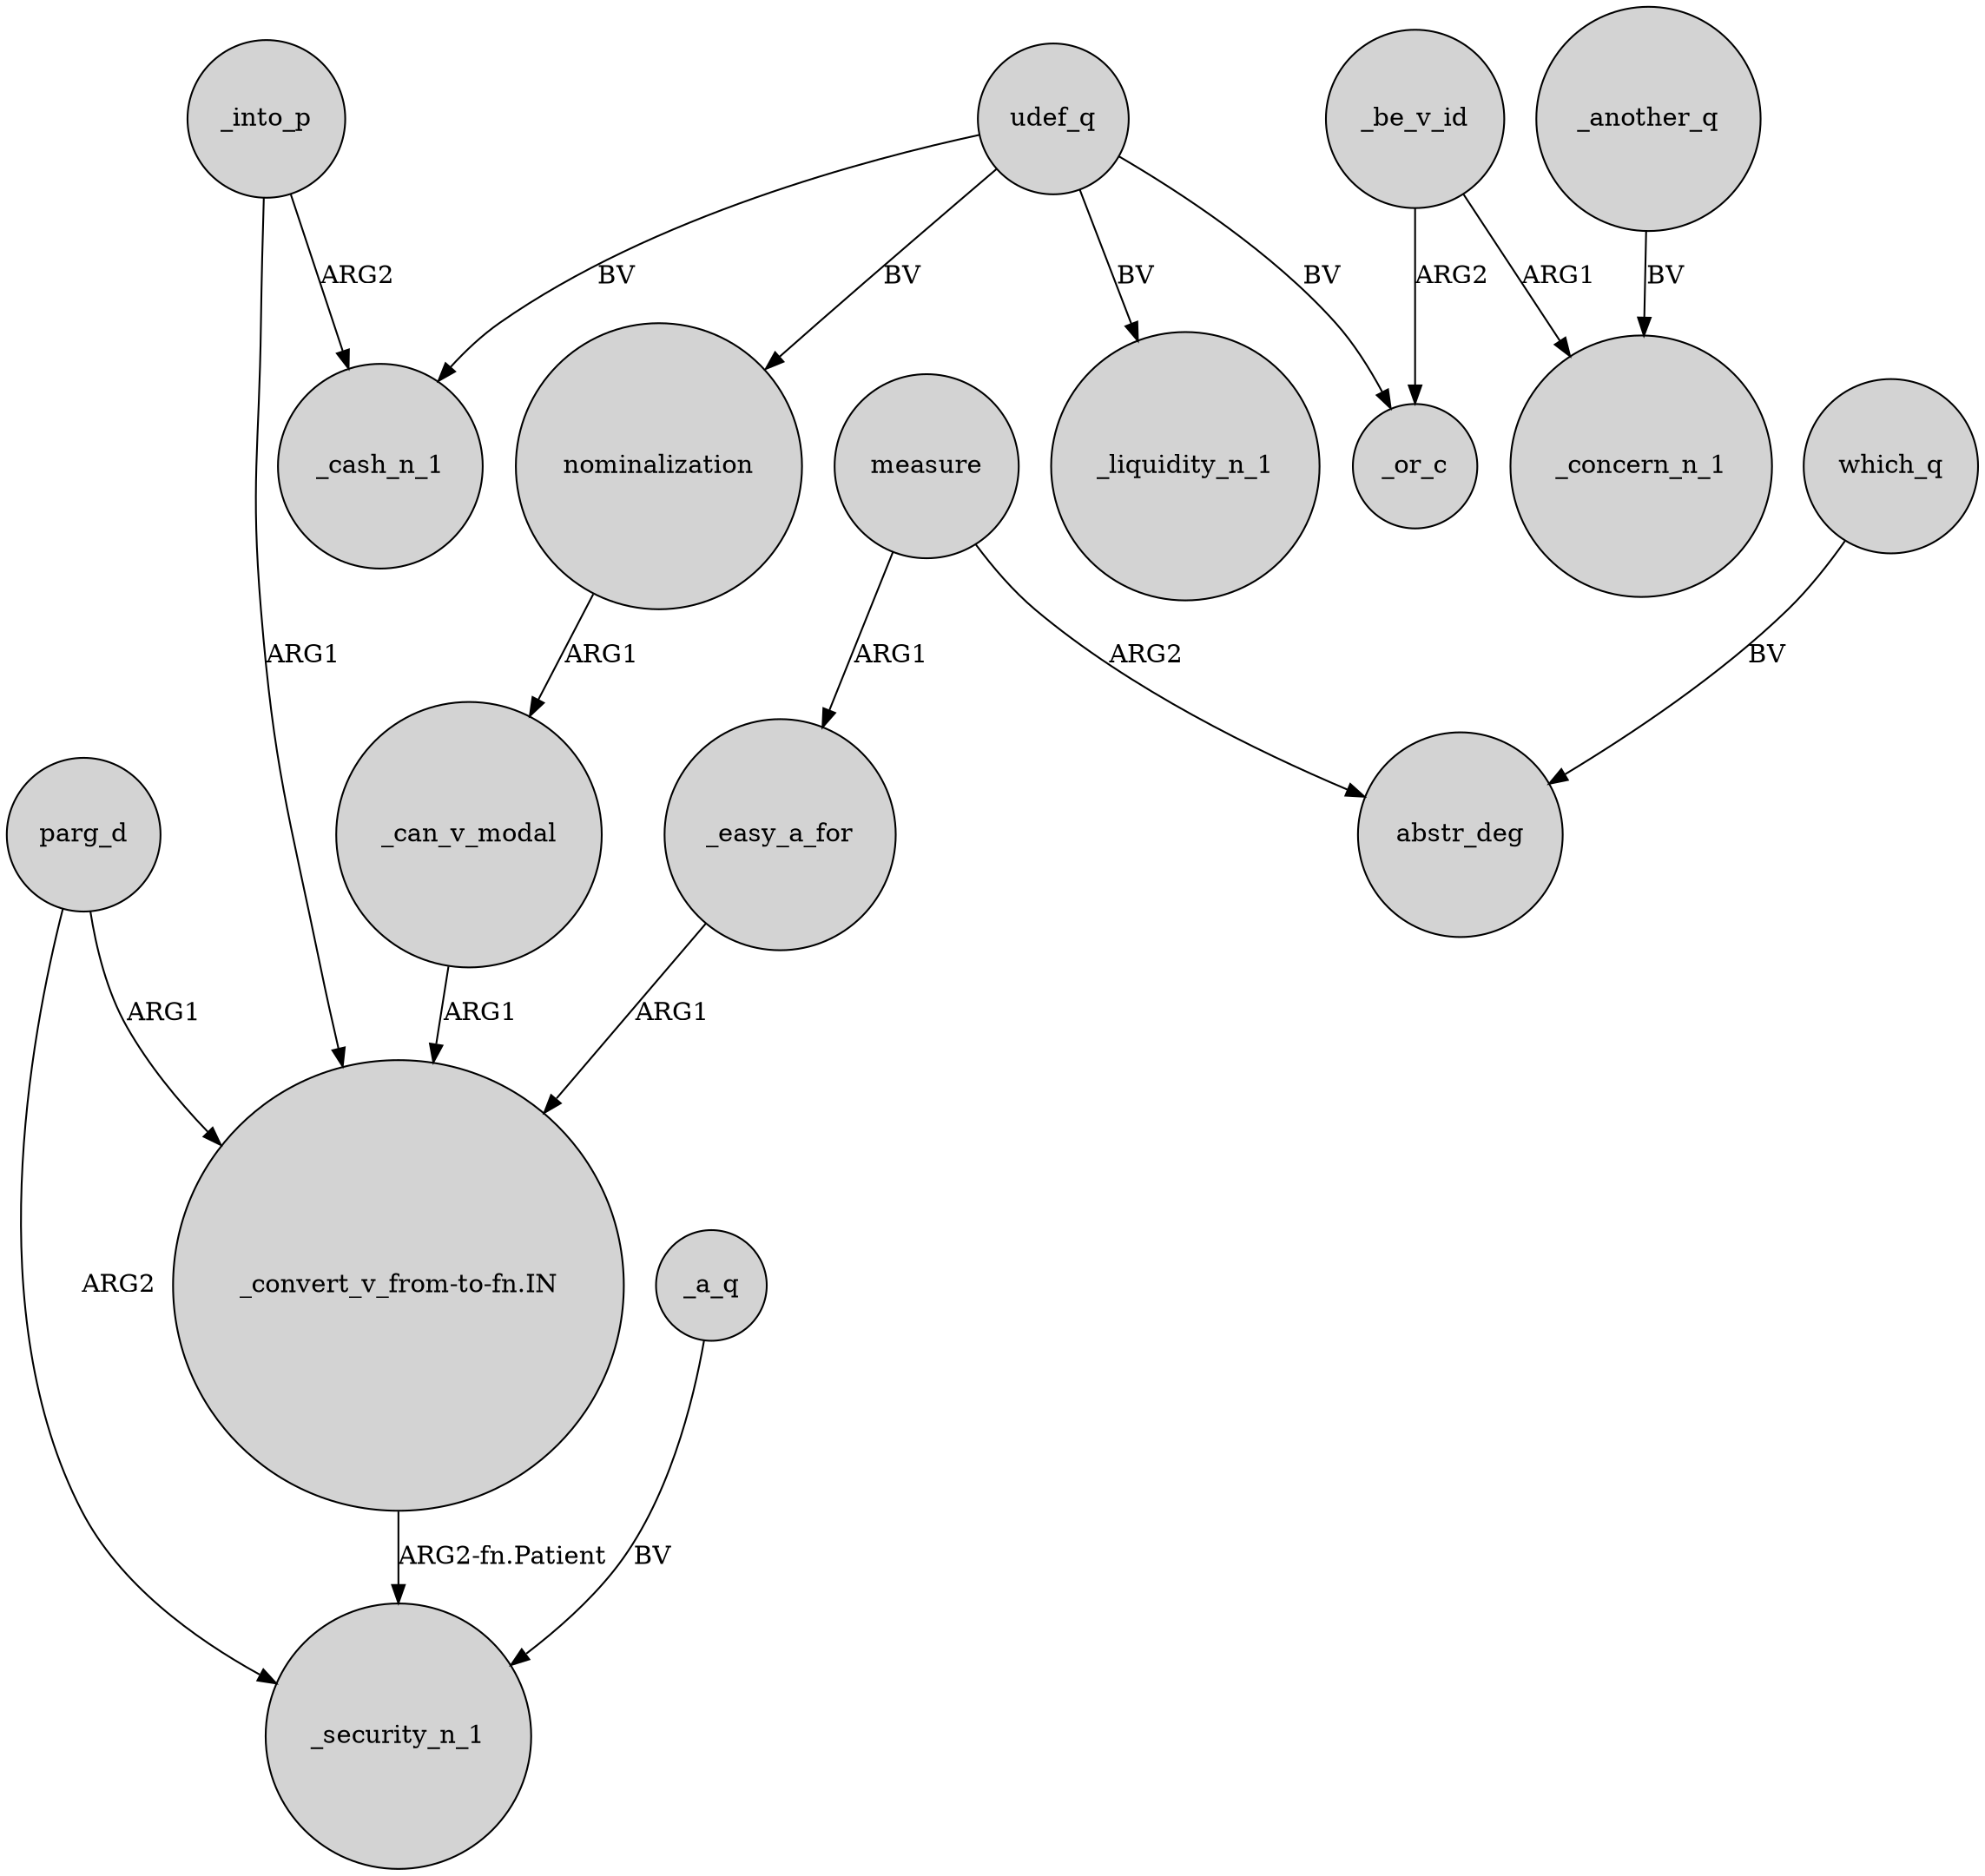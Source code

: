 digraph {
	node [shape=circle style=filled]
	measure -> _easy_a_for [label=ARG1]
	measure -> abstr_deg [label=ARG2]
	"_convert_v_from-to-fn.IN" -> _security_n_1 [label="ARG2-fn.Patient"]
	_into_p -> _cash_n_1 [label=ARG2]
	udef_q -> _cash_n_1 [label=BV]
	parg_d -> _security_n_1 [label=ARG2]
	_a_q -> _security_n_1 [label=BV]
	udef_q -> _or_c [label=BV]
	_be_v_id -> _or_c [label=ARG2]
	nominalization -> _can_v_modal [label=ARG1]
	which_q -> abstr_deg [label=BV]
	parg_d -> "_convert_v_from-to-fn.IN" [label=ARG1]
	_can_v_modal -> "_convert_v_from-to-fn.IN" [label=ARG1]
	udef_q -> nominalization [label=BV]
	_be_v_id -> _concern_n_1 [label=ARG1]
	udef_q -> _liquidity_n_1 [label=BV]
	_another_q -> _concern_n_1 [label=BV]
	_easy_a_for -> "_convert_v_from-to-fn.IN" [label=ARG1]
	_into_p -> "_convert_v_from-to-fn.IN" [label=ARG1]
}
